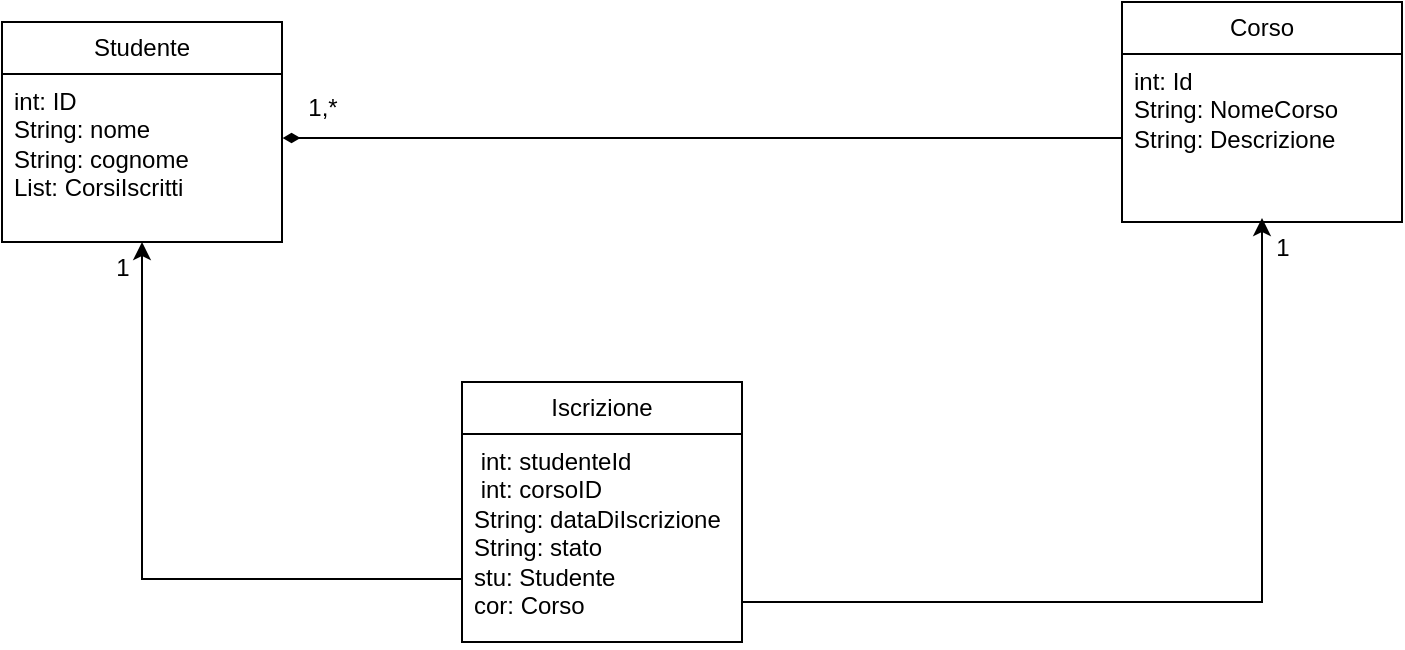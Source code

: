 <mxfile version="28.1.2">
  <diagram name="Pagina-1" id="UWZ7ciLxbE4Q8fSEAiAS">
    <mxGraphModel dx="709" dy="421" grid="1" gridSize="10" guides="1" tooltips="1" connect="1" arrows="1" fold="1" page="1" pageScale="1" pageWidth="827" pageHeight="1169" math="0" shadow="0">
      <root>
        <mxCell id="0" />
        <mxCell id="1" parent="0" />
        <mxCell id="kaIO7Y_INT-tP5cUl1Rt-1" value="Studente" style="swimlane;fontStyle=0;childLayout=stackLayout;horizontal=1;startSize=26;fillColor=none;horizontalStack=0;resizeParent=1;resizeParentMax=0;resizeLast=0;collapsible=1;marginBottom=0;whiteSpace=wrap;html=1;" parent="1" vertex="1">
          <mxGeometry x="50" y="30" width="140" height="110" as="geometry">
            <mxRectangle x="50" y="30" width="90" height="30" as="alternateBounds" />
          </mxGeometry>
        </mxCell>
        <mxCell id="kaIO7Y_INT-tP5cUl1Rt-2" value="&lt;div&gt;int: ID&lt;/div&gt;&lt;div&gt;String: nome&lt;/div&gt;&lt;div&gt;String: cognome&lt;/div&gt;&lt;div&gt;List: CorsiIscritti&lt;/div&gt;" style="text;strokeColor=none;fillColor=none;align=left;verticalAlign=top;spacingLeft=4;spacingRight=4;overflow=hidden;rotatable=0;points=[[0,0.5],[1,0.5]];portConstraint=eastwest;whiteSpace=wrap;html=1;" parent="kaIO7Y_INT-tP5cUl1Rt-1" vertex="1">
          <mxGeometry y="26" width="140" height="84" as="geometry" />
        </mxCell>
        <mxCell id="kaIO7Y_INT-tP5cUl1Rt-15" value="Iscrizione" style="swimlane;fontStyle=0;childLayout=stackLayout;horizontal=1;startSize=26;fillColor=none;horizontalStack=0;resizeParent=1;resizeParentMax=0;resizeLast=0;collapsible=1;marginBottom=0;whiteSpace=wrap;html=1;" parent="1" vertex="1">
          <mxGeometry x="280" y="210" width="140" height="130" as="geometry">
            <mxRectangle x="50" y="30" width="90" height="30" as="alternateBounds" />
          </mxGeometry>
        </mxCell>
        <mxCell id="kaIO7Y_INT-tP5cUl1Rt-16" value="&lt;div&gt;&amp;nbsp;int: studenteId&lt;/div&gt;&lt;div&gt;&amp;nbsp;int: corsoID&lt;/div&gt;&lt;div&gt;String: dataDiIscrizione&lt;/div&gt;&lt;div&gt;&lt;span style=&quot;background-color: transparent; color: light-dark(rgb(0, 0, 0), rgb(255, 255, 255));&quot;&gt;String: stato&lt;/span&gt;&lt;/div&gt;&lt;div&gt;&lt;span style=&quot;background-color: transparent; color: light-dark(rgb(0, 0, 0), rgb(255, 255, 255));&quot;&gt;stu: Studente&lt;/span&gt;&lt;/div&gt;&lt;div&gt;&lt;span style=&quot;background-color: transparent; color: light-dark(rgb(0, 0, 0), rgb(255, 255, 255));&quot;&gt;cor: Corso&lt;/span&gt;&lt;/div&gt;" style="text;strokeColor=none;fillColor=none;align=left;verticalAlign=top;spacingLeft=4;spacingRight=4;overflow=hidden;rotatable=0;points=[[0,0.5],[1,0.5]];portConstraint=eastwest;whiteSpace=wrap;html=1;" parent="kaIO7Y_INT-tP5cUl1Rt-15" vertex="1">
          <mxGeometry y="26" width="140" height="104" as="geometry" />
        </mxCell>
        <mxCell id="kaIO7Y_INT-tP5cUl1Rt-17" value="Corso" style="swimlane;fontStyle=0;childLayout=stackLayout;horizontal=1;startSize=26;fillColor=none;horizontalStack=0;resizeParent=1;resizeParentMax=0;resizeLast=0;collapsible=1;marginBottom=0;whiteSpace=wrap;html=1;" parent="1" vertex="1">
          <mxGeometry x="610" y="20" width="140" height="110" as="geometry">
            <mxRectangle x="50" y="30" width="90" height="30" as="alternateBounds" />
          </mxGeometry>
        </mxCell>
        <mxCell id="kaIO7Y_INT-tP5cUl1Rt-18" value="&lt;div&gt;int: Id&lt;/div&gt;&lt;div&gt;String: NomeCorso&lt;/div&gt;&lt;div&gt;String: Descrizione&lt;/div&gt;&lt;div&gt;&lt;br&gt;&lt;/div&gt;" style="text;strokeColor=none;fillColor=none;align=left;verticalAlign=top;spacingLeft=4;spacingRight=4;overflow=hidden;rotatable=0;points=[[0,0.5],[1,0.5]];portConstraint=eastwest;whiteSpace=wrap;html=1;" parent="kaIO7Y_INT-tP5cUl1Rt-17" vertex="1">
          <mxGeometry y="26" width="140" height="84" as="geometry" />
        </mxCell>
        <mxCell id="YrBcTHkoLwgOEJSfKYCq-1" style="edgeStyle=orthogonalEdgeStyle;rounded=0;orthogonalLoop=1;jettySize=auto;html=1;entryX=1.002;entryY=0.381;entryDx=0;entryDy=0;entryPerimeter=0;endArrow=diamondThin;endFill=1;" edge="1" parent="1" source="kaIO7Y_INT-tP5cUl1Rt-18" target="kaIO7Y_INT-tP5cUl1Rt-2">
          <mxGeometry relative="1" as="geometry" />
        </mxCell>
        <mxCell id="YrBcTHkoLwgOEJSfKYCq-2" value="1,*" style="text;html=1;align=center;verticalAlign=middle;resizable=0;points=[];autosize=1;strokeColor=none;fillColor=none;" vertex="1" parent="1">
          <mxGeometry x="190" y="58" width="40" height="30" as="geometry" />
        </mxCell>
        <mxCell id="YrBcTHkoLwgOEJSfKYCq-3" value="" style="endArrow=classic;html=1;rounded=0;entryX=0.5;entryY=1;entryDx=0;entryDy=0;entryPerimeter=0;" edge="1" parent="1" target="kaIO7Y_INT-tP5cUl1Rt-2">
          <mxGeometry width="50" height="50" relative="1" as="geometry">
            <mxPoint x="120" y="308.49" as="sourcePoint" />
            <mxPoint x="118.6" y="150.002" as="targetPoint" />
            <Array as="points">
              <mxPoint x="280" y="308.49" />
              <mxPoint x="120" y="308.49" />
            </Array>
          </mxGeometry>
        </mxCell>
        <mxCell id="YrBcTHkoLwgOEJSfKYCq-4" value="1" style="text;html=1;align=center;verticalAlign=middle;resizable=0;points=[];autosize=1;strokeColor=none;fillColor=none;" vertex="1" parent="1">
          <mxGeometry x="95" y="138" width="30" height="30" as="geometry" />
        </mxCell>
        <mxCell id="YrBcTHkoLwgOEJSfKYCq-6" value="" style="endArrow=classic;html=1;rounded=0;" edge="1" parent="1">
          <mxGeometry width="50" height="50" relative="1" as="geometry">
            <mxPoint x="680" y="320" as="sourcePoint" />
            <mxPoint x="680" y="128" as="targetPoint" />
            <Array as="points">
              <mxPoint x="420" y="320" />
              <mxPoint x="680" y="320" />
            </Array>
          </mxGeometry>
        </mxCell>
        <mxCell id="YrBcTHkoLwgOEJSfKYCq-7" value="1" style="text;html=1;align=center;verticalAlign=middle;resizable=0;points=[];autosize=1;strokeColor=none;fillColor=none;" vertex="1" parent="1">
          <mxGeometry x="675" y="128" width="30" height="30" as="geometry" />
        </mxCell>
      </root>
    </mxGraphModel>
  </diagram>
</mxfile>
